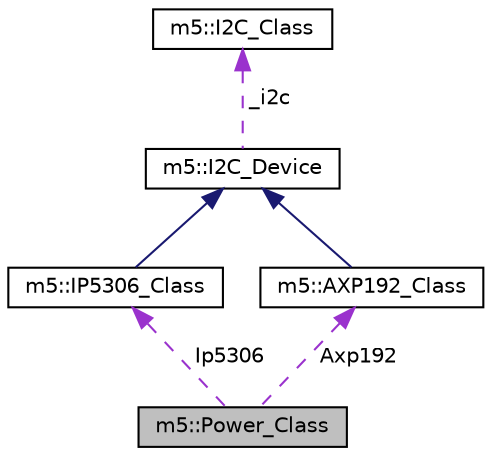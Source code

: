 digraph "m5::Power_Class"
{
 // LATEX_PDF_SIZE
  edge [fontname="Helvetica",fontsize="10",labelfontname="Helvetica",labelfontsize="10"];
  node [fontname="Helvetica",fontsize="10",shape=record];
  Node1 [label="m5::Power_Class",height=0.2,width=0.4,color="black", fillcolor="grey75", style="filled", fontcolor="black",tooltip=" "];
  Node2 -> Node1 [dir="back",color="darkorchid3",fontsize="10",style="dashed",label=" Ip5306" ,fontname="Helvetica"];
  Node2 [label="m5::IP5306_Class",height=0.2,width=0.4,color="black", fillcolor="white", style="filled",URL="$classm5_1_1IP5306__Class.html",tooltip=" "];
  Node3 -> Node2 [dir="back",color="midnightblue",fontsize="10",style="solid",fontname="Helvetica"];
  Node3 [label="m5::I2C_Device",height=0.2,width=0.4,color="black", fillcolor="white", style="filled",URL="$classm5_1_1I2C__Device.html",tooltip=" "];
  Node4 -> Node3 [dir="back",color="darkorchid3",fontsize="10",style="dashed",label=" _i2c" ,fontname="Helvetica"];
  Node4 [label="m5::I2C_Class",height=0.2,width=0.4,color="black", fillcolor="white", style="filled",URL="$classm5_1_1I2C__Class.html",tooltip=" "];
  Node5 -> Node1 [dir="back",color="darkorchid3",fontsize="10",style="dashed",label=" Axp192" ,fontname="Helvetica"];
  Node5 [label="m5::AXP192_Class",height=0.2,width=0.4,color="black", fillcolor="white", style="filled",URL="$classm5_1_1AXP192__Class.html",tooltip=" "];
  Node3 -> Node5 [dir="back",color="midnightblue",fontsize="10",style="solid",fontname="Helvetica"];
}
